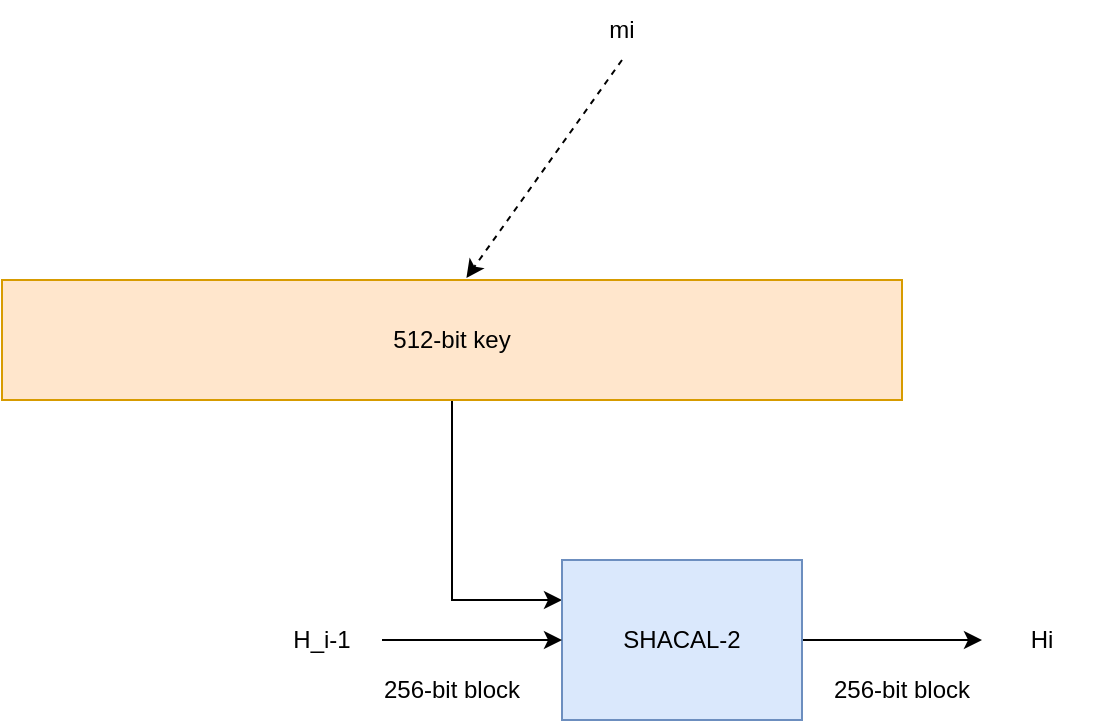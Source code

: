 <mxfile version="24.8.3">
  <diagram name="Page-1" id="g2MLpHH_7X0qweZ27fXe">
    <mxGraphModel dx="1434" dy="785" grid="1" gridSize="10" guides="1" tooltips="1" connect="1" arrows="1" fold="1" page="1" pageScale="1" pageWidth="850" pageHeight="1100" math="0" shadow="0">
      <root>
        <mxCell id="0" />
        <mxCell id="1" parent="0" />
        <mxCell id="pjxlkhvHYfuw1pMUMtXK-3" style="edgeStyle=orthogonalEdgeStyle;rounded=0;orthogonalLoop=1;jettySize=auto;html=1;entryX=0;entryY=0.25;entryDx=0;entryDy=0;" edge="1" parent="1" source="pjxlkhvHYfuw1pMUMtXK-1" target="pjxlkhvHYfuw1pMUMtXK-2">
          <mxGeometry relative="1" as="geometry" />
        </mxCell>
        <mxCell id="pjxlkhvHYfuw1pMUMtXK-1" value="512-bit key" style="rounded=0;whiteSpace=wrap;html=1;fillColor=#ffe6cc;strokeColor=#d79b00;" vertex="1" parent="1">
          <mxGeometry x="200" y="380" width="450" height="60" as="geometry" />
        </mxCell>
        <mxCell id="pjxlkhvHYfuw1pMUMtXK-7" value="" style="edgeStyle=orthogonalEdgeStyle;rounded=0;orthogonalLoop=1;jettySize=auto;html=1;" edge="1" parent="1" source="pjxlkhvHYfuw1pMUMtXK-2" target="pjxlkhvHYfuw1pMUMtXK-6">
          <mxGeometry relative="1" as="geometry" />
        </mxCell>
        <mxCell id="pjxlkhvHYfuw1pMUMtXK-2" value="SHACAL-2" style="rounded=0;whiteSpace=wrap;html=1;fillColor=#dae8fc;strokeColor=#6c8ebf;" vertex="1" parent="1">
          <mxGeometry x="480" y="520" width="120" height="80" as="geometry" />
        </mxCell>
        <mxCell id="pjxlkhvHYfuw1pMUMtXK-5" value="" style="edgeStyle=orthogonalEdgeStyle;rounded=0;orthogonalLoop=1;jettySize=auto;html=1;" edge="1" parent="1" source="pjxlkhvHYfuw1pMUMtXK-4" target="pjxlkhvHYfuw1pMUMtXK-2">
          <mxGeometry relative="1" as="geometry" />
        </mxCell>
        <mxCell id="pjxlkhvHYfuw1pMUMtXK-4" value="H_i-1" style="text;html=1;align=center;verticalAlign=middle;whiteSpace=wrap;rounded=0;" vertex="1" parent="1">
          <mxGeometry x="330" y="545" width="60" height="30" as="geometry" />
        </mxCell>
        <mxCell id="pjxlkhvHYfuw1pMUMtXK-6" value="Hi" style="text;html=1;align=center;verticalAlign=middle;whiteSpace=wrap;rounded=0;" vertex="1" parent="1">
          <mxGeometry x="690" y="545" width="60" height="30" as="geometry" />
        </mxCell>
        <mxCell id="pjxlkhvHYfuw1pMUMtXK-8" value="256-bit block" style="text;html=1;align=center;verticalAlign=middle;whiteSpace=wrap;rounded=0;" vertex="1" parent="1">
          <mxGeometry x="385" y="570" width="80" height="30" as="geometry" />
        </mxCell>
        <mxCell id="pjxlkhvHYfuw1pMUMtXK-9" value="256-bit block" style="text;html=1;align=center;verticalAlign=middle;whiteSpace=wrap;rounded=0;" vertex="1" parent="1">
          <mxGeometry x="610" y="570" width="80" height="30" as="geometry" />
        </mxCell>
        <mxCell id="pjxlkhvHYfuw1pMUMtXK-10" value="mi" style="text;html=1;align=center;verticalAlign=middle;whiteSpace=wrap;rounded=0;" vertex="1" parent="1">
          <mxGeometry x="480" y="240" width="60" height="30" as="geometry" />
        </mxCell>
        <mxCell id="pjxlkhvHYfuw1pMUMtXK-11" value="" style="endArrow=classic;html=1;rounded=0;exitX=0.5;exitY=1;exitDx=0;exitDy=0;entryX=0.516;entryY=-0.017;entryDx=0;entryDy=0;entryPerimeter=0;dashed=1;" edge="1" parent="1" source="pjxlkhvHYfuw1pMUMtXK-10" target="pjxlkhvHYfuw1pMUMtXK-1">
          <mxGeometry width="50" height="50" relative="1" as="geometry">
            <mxPoint x="400" y="430" as="sourcePoint" />
            <mxPoint x="450" y="380" as="targetPoint" />
          </mxGeometry>
        </mxCell>
      </root>
    </mxGraphModel>
  </diagram>
</mxfile>
